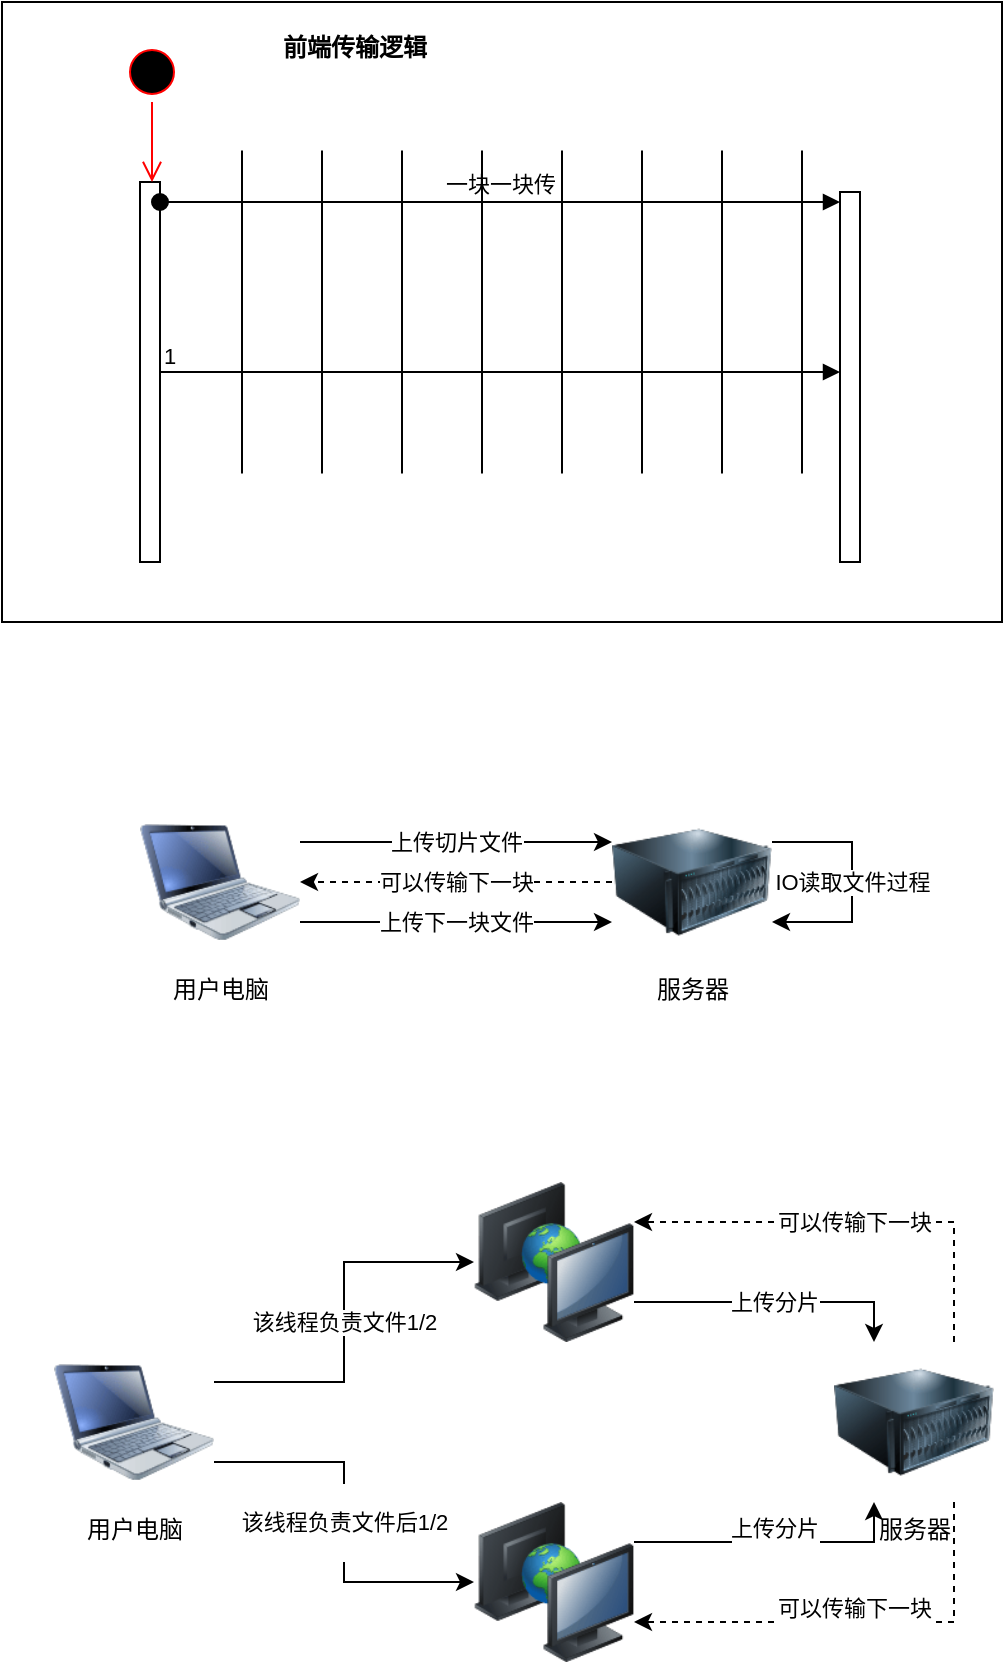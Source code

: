 <mxfile version="24.3.1" type="github" pages="3">
  <diagram id="T1VDqFvA3Pbn5BaJYuLr" name="分片上传">
    <mxGraphModel dx="1050" dy="557" grid="1" gridSize="10" guides="1" tooltips="1" connect="1" arrows="1" fold="1" page="1" pageScale="1" pageWidth="827" pageHeight="1169" math="0" shadow="0">
      <root>
        <mxCell id="0" />
        <mxCell id="1" parent="0" />
        <mxCell id="f-JIc6hr4g_tyd3MqSKu-6" value="可以传输下一块" style="edgeStyle=orthogonalEdgeStyle;rounded=0;orthogonalLoop=1;jettySize=auto;html=1;exitX=0;exitY=0.5;exitDx=0;exitDy=0;dashed=1;" edge="1" parent="1" source="f-JIc6hr4g_tyd3MqSKu-1" target="f-JIc6hr4g_tyd3MqSKu-2">
          <mxGeometry relative="1" as="geometry" />
        </mxCell>
        <mxCell id="f-JIc6hr4g_tyd3MqSKu-1" value="服务器" style="image;html=1;image=img/lib/clip_art/computers/Server_128x128.png" vertex="1" parent="1">
          <mxGeometry x="469" y="620" width="80" height="80" as="geometry" />
        </mxCell>
        <mxCell id="f-JIc6hr4g_tyd3MqSKu-5" value="上传切片文件" style="edgeStyle=orthogonalEdgeStyle;rounded=0;orthogonalLoop=1;jettySize=auto;html=1;exitX=1;exitY=0.25;exitDx=0;exitDy=0;entryX=0;entryY=0.25;entryDx=0;entryDy=0;" edge="1" parent="1" source="f-JIc6hr4g_tyd3MqSKu-2" target="f-JIc6hr4g_tyd3MqSKu-1">
          <mxGeometry relative="1" as="geometry" />
        </mxCell>
        <mxCell id="f-JIc6hr4g_tyd3MqSKu-7" value="上传下一块文件" style="edgeStyle=orthogonalEdgeStyle;rounded=0;orthogonalLoop=1;jettySize=auto;html=1;exitX=1;exitY=0.75;exitDx=0;exitDy=0;entryX=0;entryY=0.75;entryDx=0;entryDy=0;" edge="1" parent="1" source="f-JIc6hr4g_tyd3MqSKu-2" target="f-JIc6hr4g_tyd3MqSKu-1">
          <mxGeometry relative="1" as="geometry" />
        </mxCell>
        <mxCell id="f-JIc6hr4g_tyd3MqSKu-2" value="用户电脑" style="image;html=1;image=img/lib/clip_art/computers/Netbook_128x128.png" vertex="1" parent="1">
          <mxGeometry x="233" y="620" width="80" height="80" as="geometry" />
        </mxCell>
        <mxCell id="f-JIc6hr4g_tyd3MqSKu-9" value="IO读取文件过程" style="edgeStyle=orthogonalEdgeStyle;rounded=0;orthogonalLoop=1;jettySize=auto;html=1;exitX=1;exitY=0.25;exitDx=0;exitDy=0;entryX=1;entryY=0.75;entryDx=0;entryDy=0;" edge="1" parent="1" source="f-JIc6hr4g_tyd3MqSKu-1" target="f-JIc6hr4g_tyd3MqSKu-1">
          <mxGeometry relative="1" as="geometry">
            <Array as="points">
              <mxPoint x="589" y="640" />
              <mxPoint x="589" y="680" />
            </Array>
          </mxGeometry>
        </mxCell>
        <mxCell id="DhQyB2M-GeczLefYFi6P-15" value="" style="group" vertex="1" connectable="0" parent="1">
          <mxGeometry x="190" y="810" width="470" height="240" as="geometry" />
        </mxCell>
        <mxCell id="DhQyB2M-GeczLefYFi6P-12" value="可以传输下一块" style="edgeStyle=orthogonalEdgeStyle;rounded=0;orthogonalLoop=1;jettySize=auto;html=1;exitX=0.75;exitY=0;exitDx=0;exitDy=0;entryX=1;entryY=0.25;entryDx=0;entryDy=0;dashed=1;" edge="1" parent="DhQyB2M-GeczLefYFi6P-15" source="DhQyB2M-GeczLefYFi6P-2" target="DhQyB2M-GeczLefYFi6P-7">
          <mxGeometry relative="1" as="geometry" />
        </mxCell>
        <mxCell id="DhQyB2M-GeczLefYFi6P-14" value="&#xa;&lt;span style=&quot;color: rgb(0, 0, 0); font-family: Helvetica; font-size: 11px; font-style: normal; font-variant-ligatures: normal; font-variant-caps: normal; font-weight: 400; letter-spacing: normal; orphans: 2; text-align: center; text-indent: 0px; text-transform: none; widows: 2; word-spacing: 0px; -webkit-text-stroke-width: 0px; white-space: nowrap; background-color: rgb(255, 255, 255); text-decoration-thickness: initial; text-decoration-style: initial; text-decoration-color: initial; display: inline !important; float: none;&quot;&gt;可以传输下一块&lt;/span&gt;&#xa;&#xa;" style="edgeStyle=orthogonalEdgeStyle;rounded=0;orthogonalLoop=1;jettySize=auto;html=1;exitX=0.75;exitY=1;exitDx=0;exitDy=0;entryX=1;entryY=0.75;entryDx=0;entryDy=0;dashed=1;" edge="1" parent="DhQyB2M-GeczLefYFi6P-15" source="DhQyB2M-GeczLefYFi6P-2" target="DhQyB2M-GeczLefYFi6P-8">
          <mxGeometry relative="1" as="geometry" />
        </mxCell>
        <mxCell id="DhQyB2M-GeczLefYFi6P-2" value="服务器" style="image;html=1;image=img/lib/clip_art/computers/Server_128x128.png" vertex="1" parent="DhQyB2M-GeczLefYFi6P-15">
          <mxGeometry x="390" y="80" width="80" height="80" as="geometry" />
        </mxCell>
        <mxCell id="DhQyB2M-GeczLefYFi6P-9" value="该线程负责文件1/2" style="edgeStyle=orthogonalEdgeStyle;rounded=0;orthogonalLoop=1;jettySize=auto;html=1;exitX=1;exitY=0.25;exitDx=0;exitDy=0;" edge="1" parent="DhQyB2M-GeczLefYFi6P-15" source="DhQyB2M-GeczLefYFi6P-5" target="DhQyB2M-GeczLefYFi6P-7">
          <mxGeometry relative="1" as="geometry" />
        </mxCell>
        <mxCell id="DhQyB2M-GeczLefYFi6P-10" value="&lt;br&gt;&lt;span style=&quot;color: rgb(0, 0, 0); font-family: Helvetica; font-size: 11px; font-style: normal; font-variant-ligatures: normal; font-variant-caps: normal; font-weight: 400; letter-spacing: normal; orphans: 2; text-align: center; text-indent: 0px; text-transform: none; widows: 2; word-spacing: 0px; -webkit-text-stroke-width: 0px; white-space: nowrap; background-color: rgb(255, 255, 255); text-decoration-thickness: initial; text-decoration-style: initial; text-decoration-color: initial; display: inline !important; float: none;&quot;&gt;该线程负责文件后1/2&lt;/span&gt;&lt;div&gt;&lt;br/&gt;&lt;/div&gt;" style="edgeStyle=orthogonalEdgeStyle;rounded=0;orthogonalLoop=1;jettySize=auto;html=1;exitX=1;exitY=0.75;exitDx=0;exitDy=0;entryX=0;entryY=0.5;entryDx=0;entryDy=0;" edge="1" parent="DhQyB2M-GeczLefYFi6P-15" source="DhQyB2M-GeczLefYFi6P-5" target="DhQyB2M-GeczLefYFi6P-8">
          <mxGeometry relative="1" as="geometry" />
        </mxCell>
        <mxCell id="DhQyB2M-GeczLefYFi6P-5" value="用户电脑" style="image;html=1;image=img/lib/clip_art/computers/Netbook_128x128.png" vertex="1" parent="DhQyB2M-GeczLefYFi6P-15">
          <mxGeometry y="80" width="80" height="80" as="geometry" />
        </mxCell>
        <mxCell id="DhQyB2M-GeczLefYFi6P-11" value="上传分片" style="edgeStyle=orthogonalEdgeStyle;rounded=0;orthogonalLoop=1;jettySize=auto;html=1;exitX=1;exitY=0.75;exitDx=0;exitDy=0;entryX=0.25;entryY=0;entryDx=0;entryDy=0;" edge="1" parent="DhQyB2M-GeczLefYFi6P-15" source="DhQyB2M-GeczLefYFi6P-7" target="DhQyB2M-GeczLefYFi6P-2">
          <mxGeometry relative="1" as="geometry" />
        </mxCell>
        <mxCell id="DhQyB2M-GeczLefYFi6P-7" value="" style="image;html=1;image=img/lib/clip_art/computers/Network_2_128x128.png" vertex="1" parent="DhQyB2M-GeczLefYFi6P-15">
          <mxGeometry x="210" width="80" height="80" as="geometry" />
        </mxCell>
        <mxCell id="DhQyB2M-GeczLefYFi6P-13" value="&#xa;&lt;span style=&quot;color: rgb(0, 0, 0); font-family: Helvetica; font-size: 11px; font-style: normal; font-variant-ligatures: normal; font-variant-caps: normal; font-weight: 400; letter-spacing: normal; orphans: 2; text-align: center; text-indent: 0px; text-transform: none; widows: 2; word-spacing: 0px; -webkit-text-stroke-width: 0px; white-space: nowrap; background-color: rgb(255, 255, 255); text-decoration-thickness: initial; text-decoration-style: initial; text-decoration-color: initial; display: inline !important; float: none;&quot;&gt;上传分片&lt;/span&gt;&#xa;&#xa;" style="edgeStyle=orthogonalEdgeStyle;rounded=0;orthogonalLoop=1;jettySize=auto;html=1;exitX=1;exitY=0.25;exitDx=0;exitDy=0;entryX=0.25;entryY=1;entryDx=0;entryDy=0;" edge="1" parent="DhQyB2M-GeczLefYFi6P-15" source="DhQyB2M-GeczLefYFi6P-8" target="DhQyB2M-GeczLefYFi6P-2">
          <mxGeometry relative="1" as="geometry" />
        </mxCell>
        <mxCell id="DhQyB2M-GeczLefYFi6P-8" value="" style="image;html=1;image=img/lib/clip_art/computers/Network_2_128x128.png" vertex="1" parent="DhQyB2M-GeczLefYFi6P-15">
          <mxGeometry x="210" y="160" width="80" height="80" as="geometry" />
        </mxCell>
        <mxCell id="DhQyB2M-GeczLefYFi6P-16" value="" style="rounded=0;whiteSpace=wrap;html=1;" vertex="1" parent="1">
          <mxGeometry x="164" y="220" width="500" height="310" as="geometry" />
        </mxCell>
        <mxCell id="DhQyB2M-GeczLefYFi6P-24" value="" style="html=1;points=[[0,0,0,0,5],[0,1,0,0,-5],[1,0,0,0,5],[1,1,0,0,-5]];perimeter=orthogonalPerimeter;outlineConnect=0;targetShapes=umlLifeline;portConstraint=eastwest;newEdgeStyle={&quot;curved&quot;:0,&quot;rounded&quot;:0};" vertex="1" parent="1">
          <mxGeometry x="233" y="310" width="10" height="190" as="geometry" />
        </mxCell>
        <mxCell id="DhQyB2M-GeczLefYFi6P-27" value="" style="html=1;points=[[0,0,0,0,5],[0,1,0,0,-5],[1,0,0,0,5],[1,1,0,0,-5]];perimeter=orthogonalPerimeter;outlineConnect=0;targetShapes=umlLifeline;portConstraint=eastwest;newEdgeStyle={&quot;curved&quot;:0,&quot;rounded&quot;:0};" vertex="1" parent="1">
          <mxGeometry x="583" y="315" width="10" height="185" as="geometry" />
        </mxCell>
        <mxCell id="DhQyB2M-GeczLefYFi6P-28" value="一块一块传" style="html=1;verticalAlign=bottom;startArrow=oval;endArrow=block;startSize=8;curved=0;rounded=0;entryX=0;entryY=0;entryDx=0;entryDy=5;" edge="1" target="DhQyB2M-GeczLefYFi6P-27" parent="1" source="DhQyB2M-GeczLefYFi6P-24">
          <mxGeometry relative="1" as="geometry">
            <mxPoint x="513" y="320" as="sourcePoint" />
          </mxGeometry>
        </mxCell>
        <mxCell id="DhQyB2M-GeczLefYFi6P-30" value="" style="ellipse;html=1;shape=startState;fillColor=#000000;strokeColor=#ff0000;" vertex="1" parent="1">
          <mxGeometry x="224" y="240" width="30" height="30" as="geometry" />
        </mxCell>
        <mxCell id="DhQyB2M-GeczLefYFi6P-31" value="" style="edgeStyle=orthogonalEdgeStyle;html=1;verticalAlign=bottom;endArrow=open;endSize=8;strokeColor=#ff0000;rounded=0;" edge="1" source="DhQyB2M-GeczLefYFi6P-30" parent="1">
          <mxGeometry relative="1" as="geometry">
            <mxPoint x="239" y="310" as="targetPoint" />
          </mxGeometry>
        </mxCell>
        <mxCell id="DhQyB2M-GeczLefYFi6P-32" value="" style="endArrow=block;endFill=1;html=1;edgeStyle=orthogonalEdgeStyle;align=left;verticalAlign=top;rounded=0;" edge="1" parent="1" source="DhQyB2M-GeczLefYFi6P-24" target="DhQyB2M-GeczLefYFi6P-27">
          <mxGeometry x="-1" relative="1" as="geometry">
            <mxPoint x="310" y="400" as="sourcePoint" />
            <mxPoint x="470" y="400" as="targetPoint" />
            <Array as="points">
              <mxPoint x="500" y="405" />
              <mxPoint x="500" y="405" />
            </Array>
          </mxGeometry>
        </mxCell>
        <mxCell id="DhQyB2M-GeczLefYFi6P-33" value="1" style="edgeLabel;resizable=0;html=1;align=left;verticalAlign=bottom;" connectable="0" vertex="1" parent="DhQyB2M-GeczLefYFi6P-32">
          <mxGeometry x="-1" relative="1" as="geometry" />
        </mxCell>
        <mxCell id="DhQyB2M-GeczLefYFi6P-36" value="" style="line;strokeWidth=1;fillColor=none;align=left;verticalAlign=middle;spacingTop=-1;spacingLeft=3;spacingRight=3;rotatable=0;labelPosition=right;points=[];portConstraint=eastwest;strokeColor=inherit;direction=south;" vertex="1" parent="1">
          <mxGeometry x="280" y="294.25" width="8" height="161.5" as="geometry" />
        </mxCell>
        <mxCell id="DhQyB2M-GeczLefYFi6P-38" value="" style="line;strokeWidth=1;fillColor=none;align=left;verticalAlign=middle;spacingTop=-1;spacingLeft=3;spacingRight=3;rotatable=0;labelPosition=right;points=[];portConstraint=eastwest;strokeColor=inherit;direction=south;" vertex="1" parent="1">
          <mxGeometry x="320" y="294.25" width="8" height="161.5" as="geometry" />
        </mxCell>
        <mxCell id="DhQyB2M-GeczLefYFi6P-39" value="" style="line;strokeWidth=1;fillColor=none;align=left;verticalAlign=middle;spacingTop=-1;spacingLeft=3;spacingRight=3;rotatable=0;labelPosition=right;points=[];portConstraint=eastwest;strokeColor=inherit;direction=south;" vertex="1" parent="1">
          <mxGeometry x="360" y="294.25" width="8" height="161.5" as="geometry" />
        </mxCell>
        <mxCell id="DhQyB2M-GeczLefYFi6P-40" value="" style="line;strokeWidth=1;fillColor=none;align=left;verticalAlign=middle;spacingTop=-1;spacingLeft=3;spacingRight=3;rotatable=0;labelPosition=right;points=[];portConstraint=eastwest;strokeColor=inherit;direction=south;" vertex="1" parent="1">
          <mxGeometry x="400" y="294.25" width="8" height="161.5" as="geometry" />
        </mxCell>
        <mxCell id="DhQyB2M-GeczLefYFi6P-41" value="" style="line;strokeWidth=1;fillColor=none;align=left;verticalAlign=middle;spacingTop=-1;spacingLeft=3;spacingRight=3;rotatable=0;labelPosition=right;points=[];portConstraint=eastwest;strokeColor=inherit;direction=south;" vertex="1" parent="1">
          <mxGeometry x="440" y="294.25" width="8" height="161.5" as="geometry" />
        </mxCell>
        <mxCell id="DhQyB2M-GeczLefYFi6P-42" value="" style="line;strokeWidth=1;fillColor=none;align=left;verticalAlign=middle;spacingTop=-1;spacingLeft=3;spacingRight=3;rotatable=0;labelPosition=right;points=[];portConstraint=eastwest;strokeColor=inherit;direction=south;" vertex="1" parent="1">
          <mxGeometry x="480" y="294.25" width="8" height="161.5" as="geometry" />
        </mxCell>
        <mxCell id="DhQyB2M-GeczLefYFi6P-43" value="" style="line;strokeWidth=1;fillColor=none;align=left;verticalAlign=middle;spacingTop=-1;spacingLeft=3;spacingRight=3;rotatable=0;labelPosition=right;points=[];portConstraint=eastwest;strokeColor=inherit;direction=south;" vertex="1" parent="1">
          <mxGeometry x="520" y="294.25" width="8" height="161.5" as="geometry" />
        </mxCell>
        <mxCell id="DhQyB2M-GeczLefYFi6P-44" value="" style="line;strokeWidth=1;fillColor=none;align=left;verticalAlign=middle;spacingTop=-1;spacingLeft=3;spacingRight=3;rotatable=0;labelPosition=right;points=[];portConstraint=eastwest;strokeColor=inherit;direction=south;" vertex="1" parent="1">
          <mxGeometry x="560" y="294.25" width="8" height="161.5" as="geometry" />
        </mxCell>
        <mxCell id="DhQyB2M-GeczLefYFi6P-45" value="前端传输逻辑" style="text;align=center;fontStyle=1;verticalAlign=middle;spacingLeft=3;spacingRight=3;strokeColor=none;rotatable=0;points=[[0,0.5],[1,0.5]];portConstraint=eastwest;html=1;" vertex="1" parent="1">
          <mxGeometry x="300" y="230" width="80" height="26" as="geometry" />
        </mxCell>
      </root>
    </mxGraphModel>
  </diagram>
  <diagram id="R2lEEEUBdFMjLlhIrx00" name="https">
    <mxGraphModel dx="1050" dy="557" grid="1" gridSize="10" guides="1" tooltips="1" connect="1" arrows="1" fold="1" page="1" pageScale="1" pageWidth="850" pageHeight="1100" math="0" shadow="0" extFonts="Permanent Marker^https://fonts.googleapis.com/css?family=Permanent+Marker">
      <root>
        <mxCell id="0" />
        <mxCell id="1" parent="0" />
        <mxCell id="I-eei9kPtDWw9Z9nhV4N-3" value="https 访问服务" style="edgeStyle=orthogonalEdgeStyle;rounded=0;orthogonalLoop=1;jettySize=auto;html=1;" edge="1" parent="1" source="I-eei9kPtDWw9Z9nhV4N-4" target="I-eei9kPtDWw9Z9nhV4N-2">
          <mxGeometry relative="1" as="geometry">
            <mxPoint x="170" y="260" as="sourcePoint" />
          </mxGeometry>
        </mxCell>
        <mxCell id="I-eei9kPtDWw9Z9nhV4N-2" value="JAVA服务端" style="image;html=1;image=img/lib/clip_art/computers/Server_128x128.png" vertex="1" parent="1">
          <mxGeometry x="430" y="220" width="80" height="80" as="geometry" />
        </mxCell>
        <mxCell id="I-eei9kPtDWw9Z9nhV4N-4" value="" style="image;html=1;image=img/lib/clip_art/computers/iMac_128x128.png" vertex="1" parent="1">
          <mxGeometry x="140" y="220" width="80" height="80" as="geometry" />
        </mxCell>
        <mxCell id="I-eei9kPtDWw9Z9nhV4N-5" value="http访问" style="edgeStyle=orthogonalEdgeStyle;rounded=0;orthogonalLoop=1;jettySize=auto;html=1;" edge="1" parent="1" source="I-eei9kPtDWw9Z9nhV4N-9" target="I-eei9kPtDWw9Z9nhV4N-6">
          <mxGeometry relative="1" as="geometry">
            <mxPoint x="380" y="370" as="sourcePoint" />
          </mxGeometry>
        </mxCell>
        <mxCell id="I-eei9kPtDWw9Z9nhV4N-6" value="JAVA服务端" style="image;html=1;image=img/lib/clip_art/computers/Server_128x128.png" vertex="1" parent="1">
          <mxGeometry x="560" y="330" width="80" height="80" as="geometry" />
        </mxCell>
        <mxCell id="I-eei9kPtDWw9Z9nhV4N-9" value="nginx" style="image;html=1;image=img/lib/clip_art/computers/Server_128x128.png" vertex="1" parent="1">
          <mxGeometry x="310" y="330" width="80" height="80" as="geometry" />
        </mxCell>
        <mxCell id="I-eei9kPtDWw9Z9nhV4N-12" value="&lt;span style=&quot;color: rgb(0, 0, 0); font-family: Helvetica; font-size: 11px; font-style: normal; font-variant-ligatures: normal; font-variant-caps: normal; font-weight: 400; letter-spacing: normal; orphans: 2; text-align: center; text-indent: 0px; text-transform: none; widows: 2; word-spacing: 0px; -webkit-text-stroke-width: 0px; white-space: nowrap; background-color: rgb(255, 255, 255); text-decoration-thickness: initial; text-decoration-style: initial; text-decoration-color: initial; display: inline !important; float: none;&quot;&gt;https 访问服务&lt;/span&gt;" style="edgeStyle=orthogonalEdgeStyle;rounded=0;orthogonalLoop=1;jettySize=auto;html=1;exitX=1;exitY=0.5;exitDx=0;exitDy=0;entryX=0;entryY=0.5;entryDx=0;entryDy=0;fillColor=none;" edge="1" parent="1" source="I-eei9kPtDWw9Z9nhV4N-10" target="I-eei9kPtDWw9Z9nhV4N-9">
          <mxGeometry relative="1" as="geometry">
            <mxPoint as="offset" />
          </mxGeometry>
        </mxCell>
        <mxCell id="I-eei9kPtDWw9Z9nhV4N-10" value="" style="image;html=1;image=img/lib/clip_art/computers/iMac_128x128.png" vertex="1" parent="1">
          <mxGeometry x="70" y="330" width="80" height="80" as="geometry" />
        </mxCell>
      </root>
    </mxGraphModel>
  </diagram>
  <diagram id="2-vPYPPSY-f7j2bodday" name="视频服架构">
    <mxGraphModel dx="1050" dy="557" grid="1" gridSize="10" guides="1" tooltips="1" connect="1" arrows="1" fold="1" page="1" pageScale="1" pageWidth="827" pageHeight="1169" math="0" shadow="0">
      <root>
        <mxCell id="0" />
        <mxCell id="1" parent="0" />
        <mxCell id="Av2a6vU6USJQgbzDukHS-21" value="" style="rounded=0;whiteSpace=wrap;html=1;" vertex="1" parent="1">
          <mxGeometry x="530" y="190" width="370" height="320" as="geometry" />
        </mxCell>
        <mxCell id="Av2a6vU6USJQgbzDukHS-3" value="公网访问" style="edgeStyle=orthogonalEdgeStyle;rounded=0;orthogonalLoop=1;jettySize=auto;html=1;" edge="1" parent="1" source="Av2a6vU6USJQgbzDukHS-1" target="Av2a6vU6USJQgbzDukHS-2">
          <mxGeometry relative="1" as="geometry" />
        </mxCell>
        <mxCell id="Av2a6vU6USJQgbzDukHS-1" value="" style="image;html=1;image=img/lib/clip_art/computers/MacBook_128x128.png" vertex="1" parent="1">
          <mxGeometry x="170" y="70" width="80" height="80" as="geometry" />
        </mxCell>
        <mxCell id="Av2a6vU6USJQgbzDukHS-7" value="nginx正向代理" style="edgeStyle=orthogonalEdgeStyle;rounded=0;orthogonalLoop=1;jettySize=auto;html=1;" edge="1" parent="1" source="Av2a6vU6USJQgbzDukHS-2" target="Av2a6vU6USJQgbzDukHS-6">
          <mxGeometry relative="1" as="geometry" />
        </mxCell>
        <mxCell id="Av2a6vU6USJQgbzDukHS-2" value="zpvideo.duoyi,com" style="image;html=1;image=img/lib/clip_art/computers/Server_128x128.png" vertex="1" parent="1">
          <mxGeometry x="170" y="220" width="80" height="80" as="geometry" />
        </mxCell>
        <mxCell id="Av2a6vU6USJQgbzDukHS-10" value="根据域名转发" style="edgeStyle=orthogonalEdgeStyle;rounded=0;orthogonalLoop=1;jettySize=auto;html=1;" edge="1" parent="1" source="Av2a6vU6USJQgbzDukHS-6" target="Av2a6vU6USJQgbzDukHS-9">
          <mxGeometry relative="1" as="geometry" />
        </mxCell>
        <mxCell id="Av2a6vU6USJQgbzDukHS-6" value="公共代理" style="image;html=1;image=img/lib/clip_art/computers/Server_128x128.png" vertex="1" parent="1">
          <mxGeometry x="380" y="220" width="80" height="80" as="geometry" />
        </mxCell>
        <mxCell id="Av2a6vU6USJQgbzDukHS-14" value="发布转码事件" style="edgeStyle=orthogonalEdgeStyle;rounded=0;orthogonalLoop=1;jettySize=auto;html=1;exitX=0.5;exitY=1;exitDx=0;exitDy=0;" edge="1" parent="1" source="Av2a6vU6USJQgbzDukHS-9" target="Av2a6vU6USJQgbzDukHS-11">
          <mxGeometry relative="1" as="geometry" />
        </mxCell>
        <mxCell id="Av2a6vU6USJQgbzDukHS-9" value="广州外网" style="image;html=1;image=img/lib/clip_art/computers/Server_128x128.png" vertex="1" parent="1">
          <mxGeometry x="580" y="220" width="80" height="80" as="geometry" />
        </mxCell>
        <mxCell id="Av2a6vU6USJQgbzDukHS-16" value="监听消费" style="edgeStyle=orthogonalEdgeStyle;rounded=0;orthogonalLoop=1;jettySize=auto;html=1;" edge="1" parent="1" source="Av2a6vU6USJQgbzDukHS-11" target="Av2a6vU6USJQgbzDukHS-15">
          <mxGeometry relative="1" as="geometry" />
        </mxCell>
        <mxCell id="Av2a6vU6USJQgbzDukHS-11" value="rabbitMQ" style="image;html=1;image=img/lib/clip_art/networking/Router_Icon_128x128.png" vertex="1" parent="1">
          <mxGeometry x="580" y="400" width="80" height="80" as="geometry" />
        </mxCell>
        <mxCell id="Av2a6vU6USJQgbzDukHS-13" value="获取源文件" style="edgeStyle=orthogonalEdgeStyle;rounded=0;orthogonalLoop=1;jettySize=auto;html=1;exitX=0.5;exitY=0;exitDx=0;exitDy=0;entryX=1;entryY=0.5;entryDx=0;entryDy=0;" edge="1" parent="1" source="Av2a6vU6USJQgbzDukHS-12" target="Av2a6vU6USJQgbzDukHS-9">
          <mxGeometry relative="1" as="geometry" />
        </mxCell>
        <mxCell id="Av2a6vU6USJQgbzDukHS-12" value="rsyncServer" style="image;html=1;image=img/lib/clip_art/networking/Router_Icon_128x128.png" vertex="1" parent="1">
          <mxGeometry x="780" y="400" width="80" height="80" as="geometry" />
        </mxCell>
        <mxCell id="Av2a6vU6USJQgbzDukHS-17" value="获取文件" style="edgeStyle=orthogonalEdgeStyle;rounded=0;orthogonalLoop=1;jettySize=auto;html=1;" edge="1" parent="1" source="Av2a6vU6USJQgbzDukHS-15" target="Av2a6vU6USJQgbzDukHS-12">
          <mxGeometry relative="1" as="geometry" />
        </mxCell>
        <mxCell id="Av2a6vU6USJQgbzDukHS-20" value="文件持久化" style="edgeStyle=orthogonalEdgeStyle;rounded=0;orthogonalLoop=1;jettySize=auto;html=1;" edge="1" parent="1" source="Av2a6vU6USJQgbzDukHS-15" target="Av2a6vU6USJQgbzDukHS-19">
          <mxGeometry relative="1" as="geometry" />
        </mxCell>
        <mxCell id="Av2a6vU6USJQgbzDukHS-15" value="广州外网" style="image;html=1;image=img/lib/clip_art/computers/Server_128x128.png" vertex="1" parent="1">
          <mxGeometry x="580" y="570" width="80" height="80" as="geometry" />
        </mxCell>
        <mxCell id="Av2a6vU6USJQgbzDukHS-18" value="视频转码" style="edgeStyle=orthogonalEdgeStyle;rounded=0;orthogonalLoop=1;jettySize=auto;html=1;exitX=1;exitY=1;exitDx=0;exitDy=0;entryX=0;entryY=1;entryDx=0;entryDy=0;" edge="1" parent="1" source="Av2a6vU6USJQgbzDukHS-15" target="Av2a6vU6USJQgbzDukHS-15">
          <mxGeometry relative="1" as="geometry">
            <Array as="points">
              <mxPoint x="660" y="700" />
              <mxPoint x="580" y="700" />
            </Array>
            <mxPoint as="offset" />
          </mxGeometry>
        </mxCell>
        <mxCell id="Av2a6vU6USJQgbzDukHS-19" value="外部oss" style="image;html=1;image=img/lib/clip_art/computers/Server_128x128.png" vertex="1" parent="1">
          <mxGeometry x="350" y="570" width="80" height="80" as="geometry" />
        </mxCell>
        <mxCell id="Av2a6vU6USJQgbzDukHS-22" value="&lt;b&gt;上传站点&lt;/b&gt;" style="text;html=1;align=center;verticalAlign=middle;whiteSpace=wrap;rounded=0;" vertex="1" parent="1">
          <mxGeometry x="685" y="200" width="60" height="30" as="geometry" />
        </mxCell>
      </root>
    </mxGraphModel>
  </diagram>
</mxfile>
